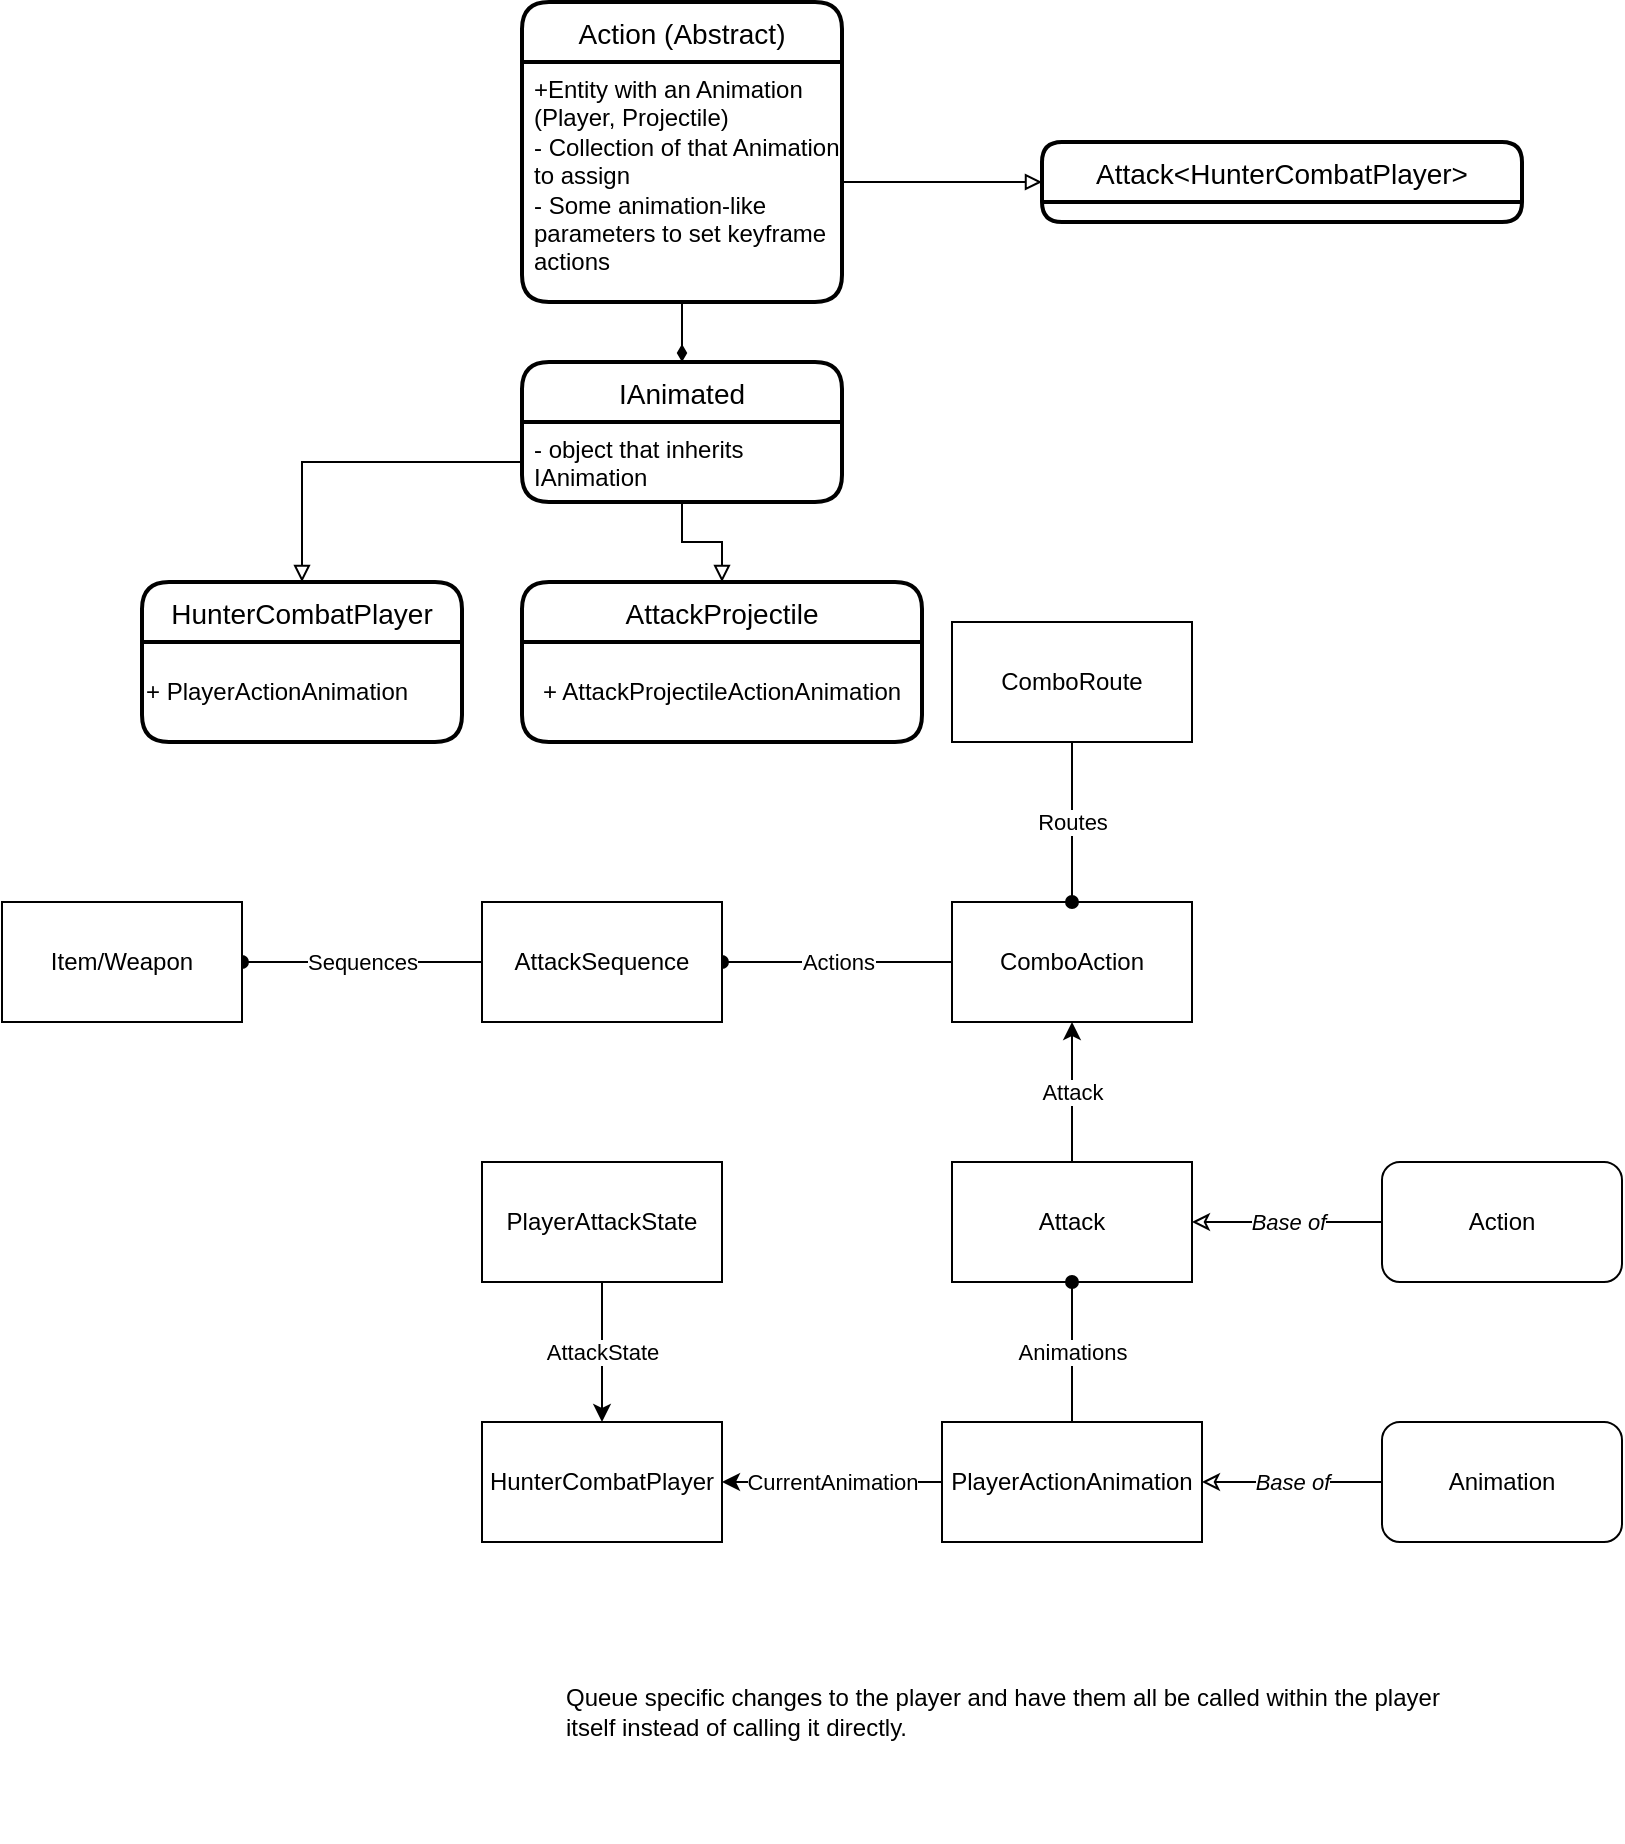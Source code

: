 <mxfile version="14.2.9" type="device"><diagram id="R2lEEEUBdFMjLlhIrx00" name="Page-1"><mxGraphModel dx="1422" dy="766" grid="1" gridSize="10" guides="1" tooltips="1" connect="1" arrows="1" fold="1" page="1" pageScale="1" pageWidth="850" pageHeight="1100" math="0" shadow="0" extFonts="Permanent Marker^https://fonts.googleapis.com/css?family=Permanent+Marker"><root><mxCell id="0"/><mxCell id="1" parent="0"/><mxCell id="2GF5coG0zrd811b_DTVk-2" value="Action (Abstract)" style="swimlane;childLayout=stackLayout;horizontal=1;startSize=30;horizontalStack=0;rounded=1;fontSize=14;fontStyle=0;strokeWidth=2;resizeParent=0;resizeLast=1;shadow=0;dashed=0;align=center;" parent="1" vertex="1"><mxGeometry x="280" y="80" width="160" height="150" as="geometry"/></mxCell><mxCell id="2GF5coG0zrd811b_DTVk-3" value="+Entity with an Animation&#10;(Player, Projectile)&#10;- Collection of that Animation to assign&#10;- Some animation-like parameters to set keyframe actions" style="align=left;strokeColor=none;fillColor=none;spacingLeft=4;fontSize=12;verticalAlign=top;resizable=0;rotatable=0;part=1;whiteSpace=wrap;" parent="2GF5coG0zrd811b_DTVk-2" vertex="1"><mxGeometry y="30" width="160" height="120" as="geometry"/></mxCell><mxCell id="2GF5coG0zrd811b_DTVk-6" value="IAnimated" style="swimlane;childLayout=stackLayout;horizontal=1;startSize=30;horizontalStack=0;rounded=1;fontSize=14;fontStyle=0;strokeWidth=2;resizeParent=0;resizeLast=1;shadow=0;dashed=0;align=center;" parent="1" vertex="1"><mxGeometry x="280" y="260" width="160" height="70" as="geometry"/></mxCell><mxCell id="2GF5coG0zrd811b_DTVk-7" value="- object that inherits IAnimation" style="align=left;strokeColor=none;fillColor=none;spacingLeft=4;fontSize=12;verticalAlign=top;resizable=0;rotatable=0;part=1;whiteSpace=wrap;" parent="2GF5coG0zrd811b_DTVk-6" vertex="1"><mxGeometry y="30" width="160" height="40" as="geometry"/></mxCell><mxCell id="2GF5coG0zrd811b_DTVk-8" style="edgeStyle=orthogonalEdgeStyle;rounded=0;orthogonalLoop=1;jettySize=auto;html=1;entryX=0.5;entryY=0;entryDx=0;entryDy=0;endArrow=diamondThin;endFill=1;" parent="1" source="2GF5coG0zrd811b_DTVk-3" target="2GF5coG0zrd811b_DTVk-6" edge="1"><mxGeometry relative="1" as="geometry"/></mxCell><mxCell id="2GF5coG0zrd811b_DTVk-9" style="edgeStyle=orthogonalEdgeStyle;rounded=0;orthogonalLoop=1;jettySize=auto;html=1;endArrow=block;endFill=0;entryX=0.5;entryY=0;entryDx=0;entryDy=0;" parent="1" source="2GF5coG0zrd811b_DTVk-7" target="2GF5coG0zrd811b_DTVk-10" edge="1"><mxGeometry relative="1" as="geometry"><mxPoint x="360" y="410" as="targetPoint"/></mxGeometry></mxCell><mxCell id="2GF5coG0zrd811b_DTVk-10" value="HunterCombatPlayer" style="swimlane;childLayout=stackLayout;horizontal=1;startSize=30;horizontalStack=0;rounded=1;fontSize=14;fontStyle=0;strokeWidth=2;resizeParent=0;resizeLast=1;shadow=0;dashed=0;align=center;" parent="1" vertex="1"><mxGeometry x="90" y="370" width="160" height="80" as="geometry"/></mxCell><mxCell id="2GF5coG0zrd811b_DTVk-21" value="+ PlayerActionAnimation" style="text;html=1;strokeColor=none;fillColor=none;align=left;verticalAlign=middle;whiteSpace=wrap;rounded=0;" parent="2GF5coG0zrd811b_DTVk-10" vertex="1"><mxGeometry y="30" width="160" height="50" as="geometry"/></mxCell><mxCell id="2GF5coG0zrd811b_DTVk-12" value="AttackProjectile" style="swimlane;childLayout=stackLayout;horizontal=1;startSize=30;horizontalStack=0;rounded=1;fontSize=14;fontStyle=0;strokeWidth=2;resizeParent=0;resizeLast=1;shadow=0;dashed=0;align=center;" parent="1" vertex="1"><mxGeometry x="280" y="370" width="200" height="80" as="geometry"/></mxCell><mxCell id="2GF5coG0zrd811b_DTVk-22" value="+ AttackProjectileActionAnimation" style="text;html=1;strokeColor=none;fillColor=none;align=center;verticalAlign=middle;whiteSpace=wrap;rounded=0;" parent="2GF5coG0zrd811b_DTVk-12" vertex="1"><mxGeometry y="30" width="200" height="50" as="geometry"/></mxCell><mxCell id="2GF5coG0zrd811b_DTVk-14" style="edgeStyle=orthogonalEdgeStyle;rounded=0;orthogonalLoop=1;jettySize=auto;html=1;entryX=0.5;entryY=0;entryDx=0;entryDy=0;endArrow=block;endFill=0;" parent="1" source="2GF5coG0zrd811b_DTVk-7" target="2GF5coG0zrd811b_DTVk-12" edge="1"><mxGeometry relative="1" as="geometry"/></mxCell><mxCell id="2GF5coG0zrd811b_DTVk-15" style="edgeStyle=orthogonalEdgeStyle;rounded=0;orthogonalLoop=1;jettySize=auto;html=1;endArrow=block;endFill=0;entryX=0;entryY=0.5;entryDx=0;entryDy=0;" parent="1" source="2GF5coG0zrd811b_DTVk-3" target="2GF5coG0zrd811b_DTVk-16" edge="1"><mxGeometry relative="1" as="geometry"><mxPoint x="540" y="170" as="targetPoint"/></mxGeometry></mxCell><mxCell id="2GF5coG0zrd811b_DTVk-16" value="Attack&lt;HunterCombatPlayer&gt;" style="swimlane;childLayout=stackLayout;horizontal=1;startSize=30;horizontalStack=0;rounded=1;fontSize=14;fontStyle=0;strokeWidth=2;resizeParent=0;resizeLast=1;shadow=0;dashed=0;align=center;" parent="1" vertex="1"><mxGeometry x="540" y="150" width="240" height="40" as="geometry"/></mxCell><mxCell id="yECmY6yoAyD4uesoI0zX-11" value="CurrentAnimation" style="edgeStyle=orthogonalEdgeStyle;rounded=0;orthogonalLoop=1;jettySize=auto;html=1;entryX=0;entryY=0.5;entryDx=0;entryDy=0;endArrow=none;endFill=0;startArrow=classic;startFill=1;" edge="1" parent="1" source="yECmY6yoAyD4uesoI0zX-1" target="yECmY6yoAyD4uesoI0zX-4"><mxGeometry relative="1" as="geometry"/></mxCell><mxCell id="yECmY6yoAyD4uesoI0zX-13" value="AttackState" style="edgeStyle=orthogonalEdgeStyle;rounded=0;orthogonalLoop=1;jettySize=auto;html=1;entryX=0.5;entryY=1;entryDx=0;entryDy=0;startArrow=classic;startFill=1;endArrow=none;endFill=0;" edge="1" parent="1" source="yECmY6yoAyD4uesoI0zX-1" target="yECmY6yoAyD4uesoI0zX-9"><mxGeometry relative="1" as="geometry"/></mxCell><mxCell id="yECmY6yoAyD4uesoI0zX-1" value="HunterCombatPlayer" style="rounded=0;whiteSpace=wrap;html=1;" vertex="1" parent="1"><mxGeometry x="260" y="790" width="120" height="60" as="geometry"/></mxCell><mxCell id="yECmY6yoAyD4uesoI0zX-20" value="Attack" style="edgeStyle=orthogonalEdgeStyle;rounded=0;orthogonalLoop=1;jettySize=auto;html=1;entryX=0.5;entryY=1;entryDx=0;entryDy=0;startArrow=none;startFill=0;endArrow=classic;endFill=1;" edge="1" parent="1" source="yECmY6yoAyD4uesoI0zX-2" target="yECmY6yoAyD4uesoI0zX-6"><mxGeometry relative="1" as="geometry"/></mxCell><mxCell id="yECmY6yoAyD4uesoI0zX-2" value="Attack" style="rounded=0;whiteSpace=wrap;html=1;" vertex="1" parent="1"><mxGeometry x="495" y="660" width="120" height="60" as="geometry"/></mxCell><mxCell id="yECmY6yoAyD4uesoI0zX-17" value="Base of" style="edgeStyle=orthogonalEdgeStyle;rounded=0;orthogonalLoop=1;jettySize=auto;html=1;startArrow=none;startFill=0;endArrow=classic;endFill=0;fontStyle=2" edge="1" parent="1" source="yECmY6yoAyD4uesoI0zX-3" target="yECmY6yoAyD4uesoI0zX-2"><mxGeometry relative="1" as="geometry"/></mxCell><mxCell id="yECmY6yoAyD4uesoI0zX-3" value="Action" style="rounded=1;whiteSpace=wrap;html=1;" vertex="1" parent="1"><mxGeometry x="710" y="660" width="120" height="60" as="geometry"/></mxCell><mxCell id="yECmY6yoAyD4uesoI0zX-18" value="&lt;i&gt;Base of&lt;/i&gt;" style="edgeStyle=orthogonalEdgeStyle;rounded=0;orthogonalLoop=1;jettySize=auto;html=1;startArrow=classic;startFill=0;endArrow=none;endFill=0;" edge="1" parent="1" source="yECmY6yoAyD4uesoI0zX-4" target="yECmY6yoAyD4uesoI0zX-5"><mxGeometry relative="1" as="geometry"/></mxCell><mxCell id="yECmY6yoAyD4uesoI0zX-24" value="Animations" style="edgeStyle=orthogonalEdgeStyle;rounded=0;orthogonalLoop=1;jettySize=auto;html=1;entryX=0.5;entryY=1;entryDx=0;entryDy=0;startArrow=none;startFill=0;endArrow=oval;endFill=1;" edge="1" parent="1" source="yECmY6yoAyD4uesoI0zX-4" target="yECmY6yoAyD4uesoI0zX-2"><mxGeometry relative="1" as="geometry"/></mxCell><mxCell id="yECmY6yoAyD4uesoI0zX-4" value="PlayerActionAnimation" style="rounded=0;whiteSpace=wrap;html=1;" vertex="1" parent="1"><mxGeometry x="490" y="790" width="130" height="60" as="geometry"/></mxCell><mxCell id="yECmY6yoAyD4uesoI0zX-5" value="Animation" style="rounded=1;whiteSpace=wrap;html=1;" vertex="1" parent="1"><mxGeometry x="710" y="790" width="120" height="60" as="geometry"/></mxCell><mxCell id="yECmY6yoAyD4uesoI0zX-23" value="Actions" style="edgeStyle=orthogonalEdgeStyle;rounded=0;orthogonalLoop=1;jettySize=auto;html=1;entryX=1;entryY=0.5;entryDx=0;entryDy=0;startArrow=none;startFill=0;endArrow=oval;endFill=1;" edge="1" parent="1" source="yECmY6yoAyD4uesoI0zX-6" target="yECmY6yoAyD4uesoI0zX-7"><mxGeometry relative="1" as="geometry"/></mxCell><mxCell id="yECmY6yoAyD4uesoI0zX-6" value="ComboAction" style="rounded=0;whiteSpace=wrap;html=1;" vertex="1" parent="1"><mxGeometry x="495" y="530" width="120" height="60" as="geometry"/></mxCell><mxCell id="yECmY6yoAyD4uesoI0zX-7" value="AttackSequence" style="rounded=0;whiteSpace=wrap;html=1;" vertex="1" parent="1"><mxGeometry x="260" y="530" width="120" height="60" as="geometry"/></mxCell><mxCell id="yECmY6yoAyD4uesoI0zX-14" value="Routes" style="edgeStyle=orthogonalEdgeStyle;rounded=0;orthogonalLoop=1;jettySize=auto;html=1;entryX=0.5;entryY=0;entryDx=0;entryDy=0;startArrow=none;startFill=0;endArrow=oval;endFill=1;" edge="1" parent="1" source="yECmY6yoAyD4uesoI0zX-8" target="yECmY6yoAyD4uesoI0zX-6"><mxGeometry relative="1" as="geometry"/></mxCell><mxCell id="yECmY6yoAyD4uesoI0zX-8" value="ComboRoute" style="rounded=0;whiteSpace=wrap;html=1;" vertex="1" parent="1"><mxGeometry x="495" y="390" width="120" height="60" as="geometry"/></mxCell><mxCell id="yECmY6yoAyD4uesoI0zX-9" value="PlayerAttackState" style="rounded=0;whiteSpace=wrap;html=1;" vertex="1" parent="1"><mxGeometry x="260" y="660" width="120" height="60" as="geometry"/></mxCell><mxCell id="yECmY6yoAyD4uesoI0zX-22" value="Sequences" style="edgeStyle=orthogonalEdgeStyle;rounded=0;orthogonalLoop=1;jettySize=auto;html=1;entryX=0;entryY=0.5;entryDx=0;entryDy=0;startArrow=oval;startFill=1;endArrow=none;endFill=0;" edge="1" parent="1" source="yECmY6yoAyD4uesoI0zX-21" target="yECmY6yoAyD4uesoI0zX-7"><mxGeometry relative="1" as="geometry"/></mxCell><mxCell id="yECmY6yoAyD4uesoI0zX-21" value="Item/Weapon" style="rounded=0;whiteSpace=wrap;html=1;" vertex="1" parent="1"><mxGeometry x="20" y="530" width="120" height="60" as="geometry"/></mxCell><mxCell id="yECmY6yoAyD4uesoI0zX-25" value="Queue specific changes to the player and have them all be called within the player itself instead of calling it directly.&amp;nbsp;&amp;nbsp;" style="text;html=1;strokeColor=none;fillColor=none;align=left;verticalAlign=middle;whiteSpace=wrap;rounded=0;" vertex="1" parent="1"><mxGeometry x="300" y="870" width="440" height="130" as="geometry"/></mxCell></root></mxGraphModel></diagram></mxfile>